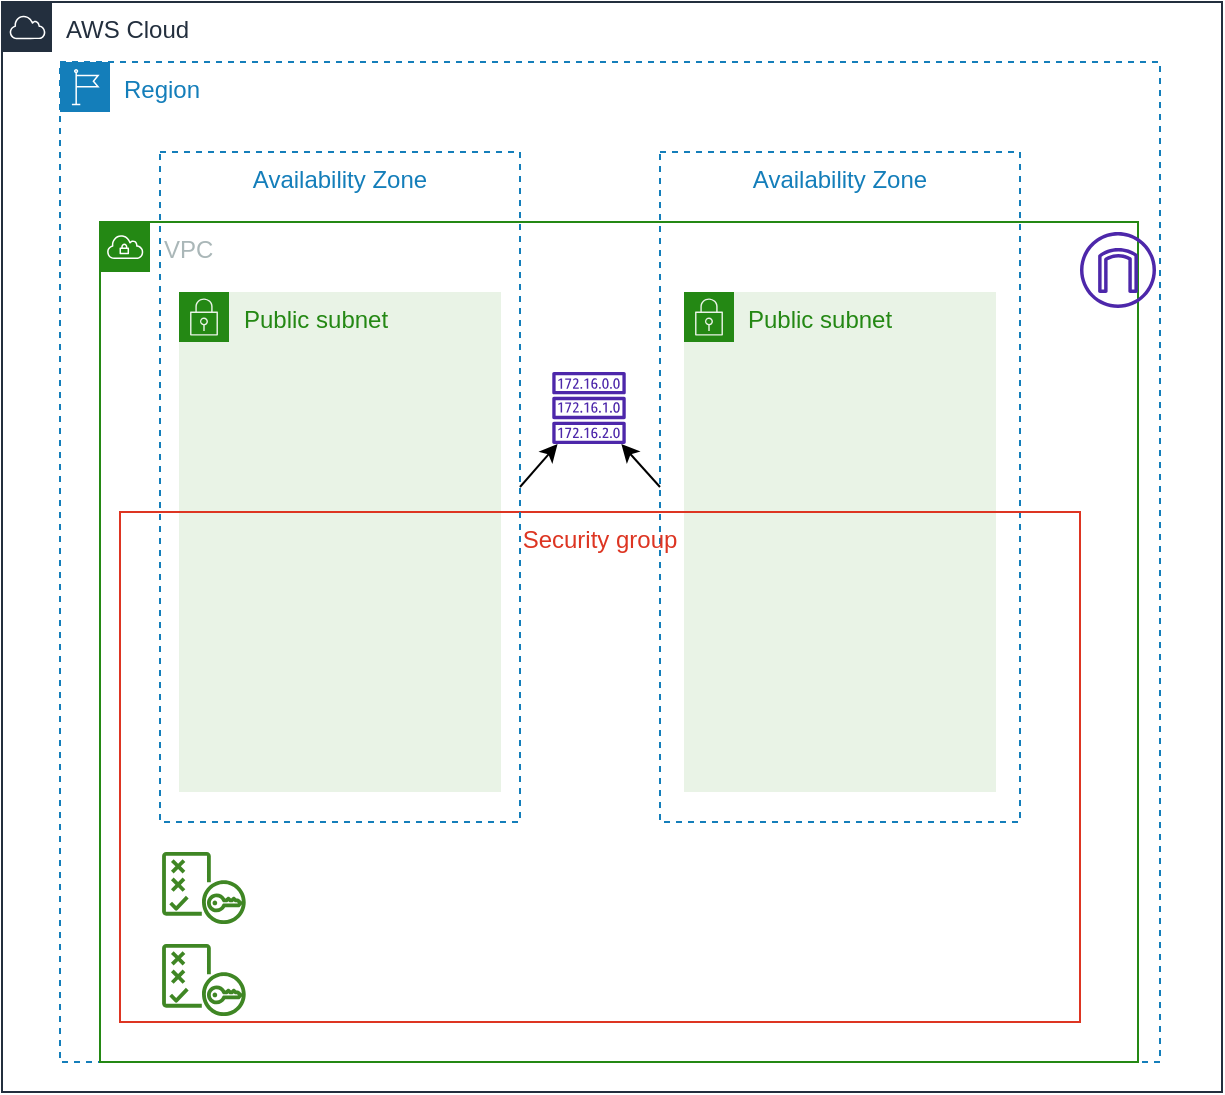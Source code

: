 <mxfile>
    <diagram id="OHJ2MvbIHvPDXpuwLYWq" name="Página-1">
        <mxGraphModel dx="871" dy="681" grid="1" gridSize="10" guides="1" tooltips="1" connect="1" arrows="1" fold="1" page="1" pageScale="1" pageWidth="827" pageHeight="1169" math="0" shadow="0">
            <root>
                <mxCell id="0"/>
                <mxCell id="1" parent="0"/>
                <mxCell id="3" value="AWS Cloud" style="points=[[0,0],[0.25,0],[0.5,0],[0.75,0],[1,0],[1,0.25],[1,0.5],[1,0.75],[1,1],[0.75,1],[0.5,1],[0.25,1],[0,1],[0,0.75],[0,0.5],[0,0.25]];outlineConnect=0;gradientColor=none;html=1;whiteSpace=wrap;fontSize=12;fontStyle=0;container=0;pointerEvents=0;collapsible=0;recursiveResize=0;shape=mxgraph.aws4.group;grIcon=mxgraph.aws4.group_aws_cloud;strokeColor=#232F3E;fillColor=none;verticalAlign=top;align=left;spacingLeft=30;fontColor=#232F3E;dashed=0;movable=1;resizable=1;rotatable=1;deletable=1;editable=1;connectable=1;" vertex="1" parent="1">
                    <mxGeometry x="120" y="105" width="610" height="545" as="geometry"/>
                </mxCell>
                <mxCell id="4" value="Region" style="points=[[0,0],[0.25,0],[0.5,0],[0.75,0],[1,0],[1,0.25],[1,0.5],[1,0.75],[1,1],[0.75,1],[0.5,1],[0.25,1],[0,1],[0,0.75],[0,0.5],[0,0.25]];outlineConnect=0;gradientColor=none;html=1;whiteSpace=wrap;fontSize=12;fontStyle=0;container=1;pointerEvents=0;collapsible=0;recursiveResize=0;shape=mxgraph.aws4.group;grIcon=mxgraph.aws4.group_region;strokeColor=#147EBA;fillColor=none;verticalAlign=top;align=left;spacingLeft=30;fontColor=#147EBA;dashed=1;movable=1;resizable=1;rotatable=1;deletable=1;editable=1;connectable=1;" vertex="1" parent="1">
                    <mxGeometry x="149" y="135" width="550" height="500" as="geometry"/>
                </mxCell>
                <mxCell id="8" value="Public subnet" style="points=[[0,0],[0.25,0],[0.5,0],[0.75,0],[1,0],[1,0.25],[1,0.5],[1,0.75],[1,1],[0.75,1],[0.5,1],[0.25,1],[0,1],[0,0.75],[0,0.5],[0,0.25]];outlineConnect=0;gradientColor=none;html=1;whiteSpace=wrap;fontSize=12;fontStyle=0;container=1;pointerEvents=0;collapsible=0;recursiveResize=0;shape=mxgraph.aws4.group;grIcon=mxgraph.aws4.group_security_group;grStroke=0;strokeColor=#248814;fillColor=#E9F3E6;verticalAlign=top;align=left;spacingLeft=30;fontColor=#248814;dashed=0;" vertex="1" parent="4">
                    <mxGeometry x="59.5" y="115" width="161" height="250" as="geometry"/>
                </mxCell>
                <mxCell id="12" value="Public subnet" style="points=[[0,0],[0.25,0],[0.5,0],[0.75,0],[1,0],[1,0.25],[1,0.5],[1,0.75],[1,1],[0.75,1],[0.5,1],[0.25,1],[0,1],[0,0.75],[0,0.5],[0,0.25]];outlineConnect=0;gradientColor=none;html=1;whiteSpace=wrap;fontSize=12;fontStyle=0;container=1;pointerEvents=0;collapsible=0;recursiveResize=0;shape=mxgraph.aws4.group;grIcon=mxgraph.aws4.group_security_group;grStroke=0;strokeColor=#248814;fillColor=#E9F3E6;verticalAlign=top;align=left;spacingLeft=30;fontColor=#248814;dashed=0;" vertex="1" parent="4">
                    <mxGeometry x="312" y="115" width="156" height="250" as="geometry"/>
                </mxCell>
                <mxCell id="13" value="Availability Zone" style="fillColor=none;strokeColor=#147EBA;dashed=1;verticalAlign=top;fontStyle=0;fontColor=#147EBA;movable=1;resizable=1;rotatable=1;deletable=1;editable=1;connectable=1;" vertex="1" parent="4">
                    <mxGeometry x="300" y="45" width="180" height="335" as="geometry"/>
                </mxCell>
                <mxCell id="7" value="VPC" style="points=[[0,0],[0.25,0],[0.5,0],[0.75,0],[1,0],[1,0.25],[1,0.5],[1,0.75],[1,1],[0.75,1],[0.5,1],[0.25,1],[0,1],[0,0.75],[0,0.5],[0,0.25]];outlineConnect=0;gradientColor=none;html=1;whiteSpace=wrap;fontSize=12;fontStyle=0;container=1;pointerEvents=0;collapsible=0;recursiveResize=0;shape=mxgraph.aws4.group;grIcon=mxgraph.aws4.group_vpc;strokeColor=#248814;fillColor=none;verticalAlign=top;align=left;spacingLeft=30;fontColor=#AAB7B8;dashed=0;movable=1;resizable=1;rotatable=1;deletable=1;editable=1;connectable=1;" vertex="1" parent="4">
                    <mxGeometry x="20" y="80" width="519" height="420" as="geometry"/>
                </mxCell>
                <mxCell id="15" value="" style="sketch=0;outlineConnect=0;fontColor=#232F3E;gradientColor=none;fillColor=#4D27AA;strokeColor=none;dashed=0;verticalLabelPosition=bottom;verticalAlign=top;align=center;html=1;fontSize=12;fontStyle=0;aspect=fixed;pointerEvents=1;shape=mxgraph.aws4.route_table;" vertex="1" parent="7">
                    <mxGeometry x="226.03" y="75" width="36.95" height="36" as="geometry"/>
                </mxCell>
                <mxCell id="21" value="" style="sketch=0;outlineConnect=0;fontColor=#232F3E;gradientColor=none;fillColor=#3F8624;strokeColor=none;dashed=0;verticalLabelPosition=bottom;verticalAlign=top;align=center;html=1;fontSize=12;fontStyle=0;aspect=fixed;pointerEvents=1;shape=mxgraph.aws4.policy;" vertex="1" parent="7">
                    <mxGeometry x="31" y="361" width="41.91" height="36" as="geometry"/>
                </mxCell>
                <mxCell id="19" value="Security group" style="fillColor=none;strokeColor=#DD3522;verticalAlign=top;fontStyle=0;fontColor=#DD3522;" vertex="1" parent="7">
                    <mxGeometry x="10" y="145" width="480" height="255" as="geometry"/>
                </mxCell>
                <mxCell id="20" value="" style="sketch=0;outlineConnect=0;fontColor=#232F3E;gradientColor=none;fillColor=#3F8624;strokeColor=none;dashed=0;verticalLabelPosition=bottom;verticalAlign=top;align=center;html=1;fontSize=12;fontStyle=0;aspect=fixed;pointerEvents=1;shape=mxgraph.aws4.policy;" vertex="1" parent="7">
                    <mxGeometry x="31" y="315" width="41.91" height="36" as="geometry"/>
                </mxCell>
                <mxCell id="14" value="" style="sketch=0;outlineConnect=0;fontColor=#232F3E;gradientColor=none;fillColor=#4D27AA;strokeColor=none;dashed=0;verticalLabelPosition=bottom;verticalAlign=top;align=center;html=1;fontSize=12;fontStyle=0;aspect=fixed;pointerEvents=1;shape=mxgraph.aws4.internet_gateway;" vertex="1" parent="7">
                    <mxGeometry x="490" y="5" width="38" height="38" as="geometry"/>
                </mxCell>
                <mxCell id="17" style="edgeStyle=none;html=1;entryX=1;entryY=0.5;entryDx=0;entryDy=0;endArrow=none;endFill=0;startArrow=classic;startFill=1;" edge="1" parent="4" source="15" target="5">
                    <mxGeometry relative="1" as="geometry"/>
                </mxCell>
                <mxCell id="5" value="Availability Zone" style="fillColor=none;strokeColor=#147EBA;dashed=1;verticalAlign=top;fontStyle=0;fontColor=#147EBA;movable=1;resizable=1;rotatable=1;deletable=1;editable=1;connectable=1;" vertex="1" parent="4">
                    <mxGeometry x="50" y="45" width="180" height="335" as="geometry"/>
                </mxCell>
                <mxCell id="18" style="edgeStyle=none;html=1;entryX=0;entryY=0.5;entryDx=0;entryDy=0;endArrow=none;endFill=0;startArrow=classic;startFill=1;" edge="1" parent="4" source="15" target="13">
                    <mxGeometry relative="1" as="geometry"/>
                </mxCell>
            </root>
        </mxGraphModel>
    </diagram>
</mxfile>